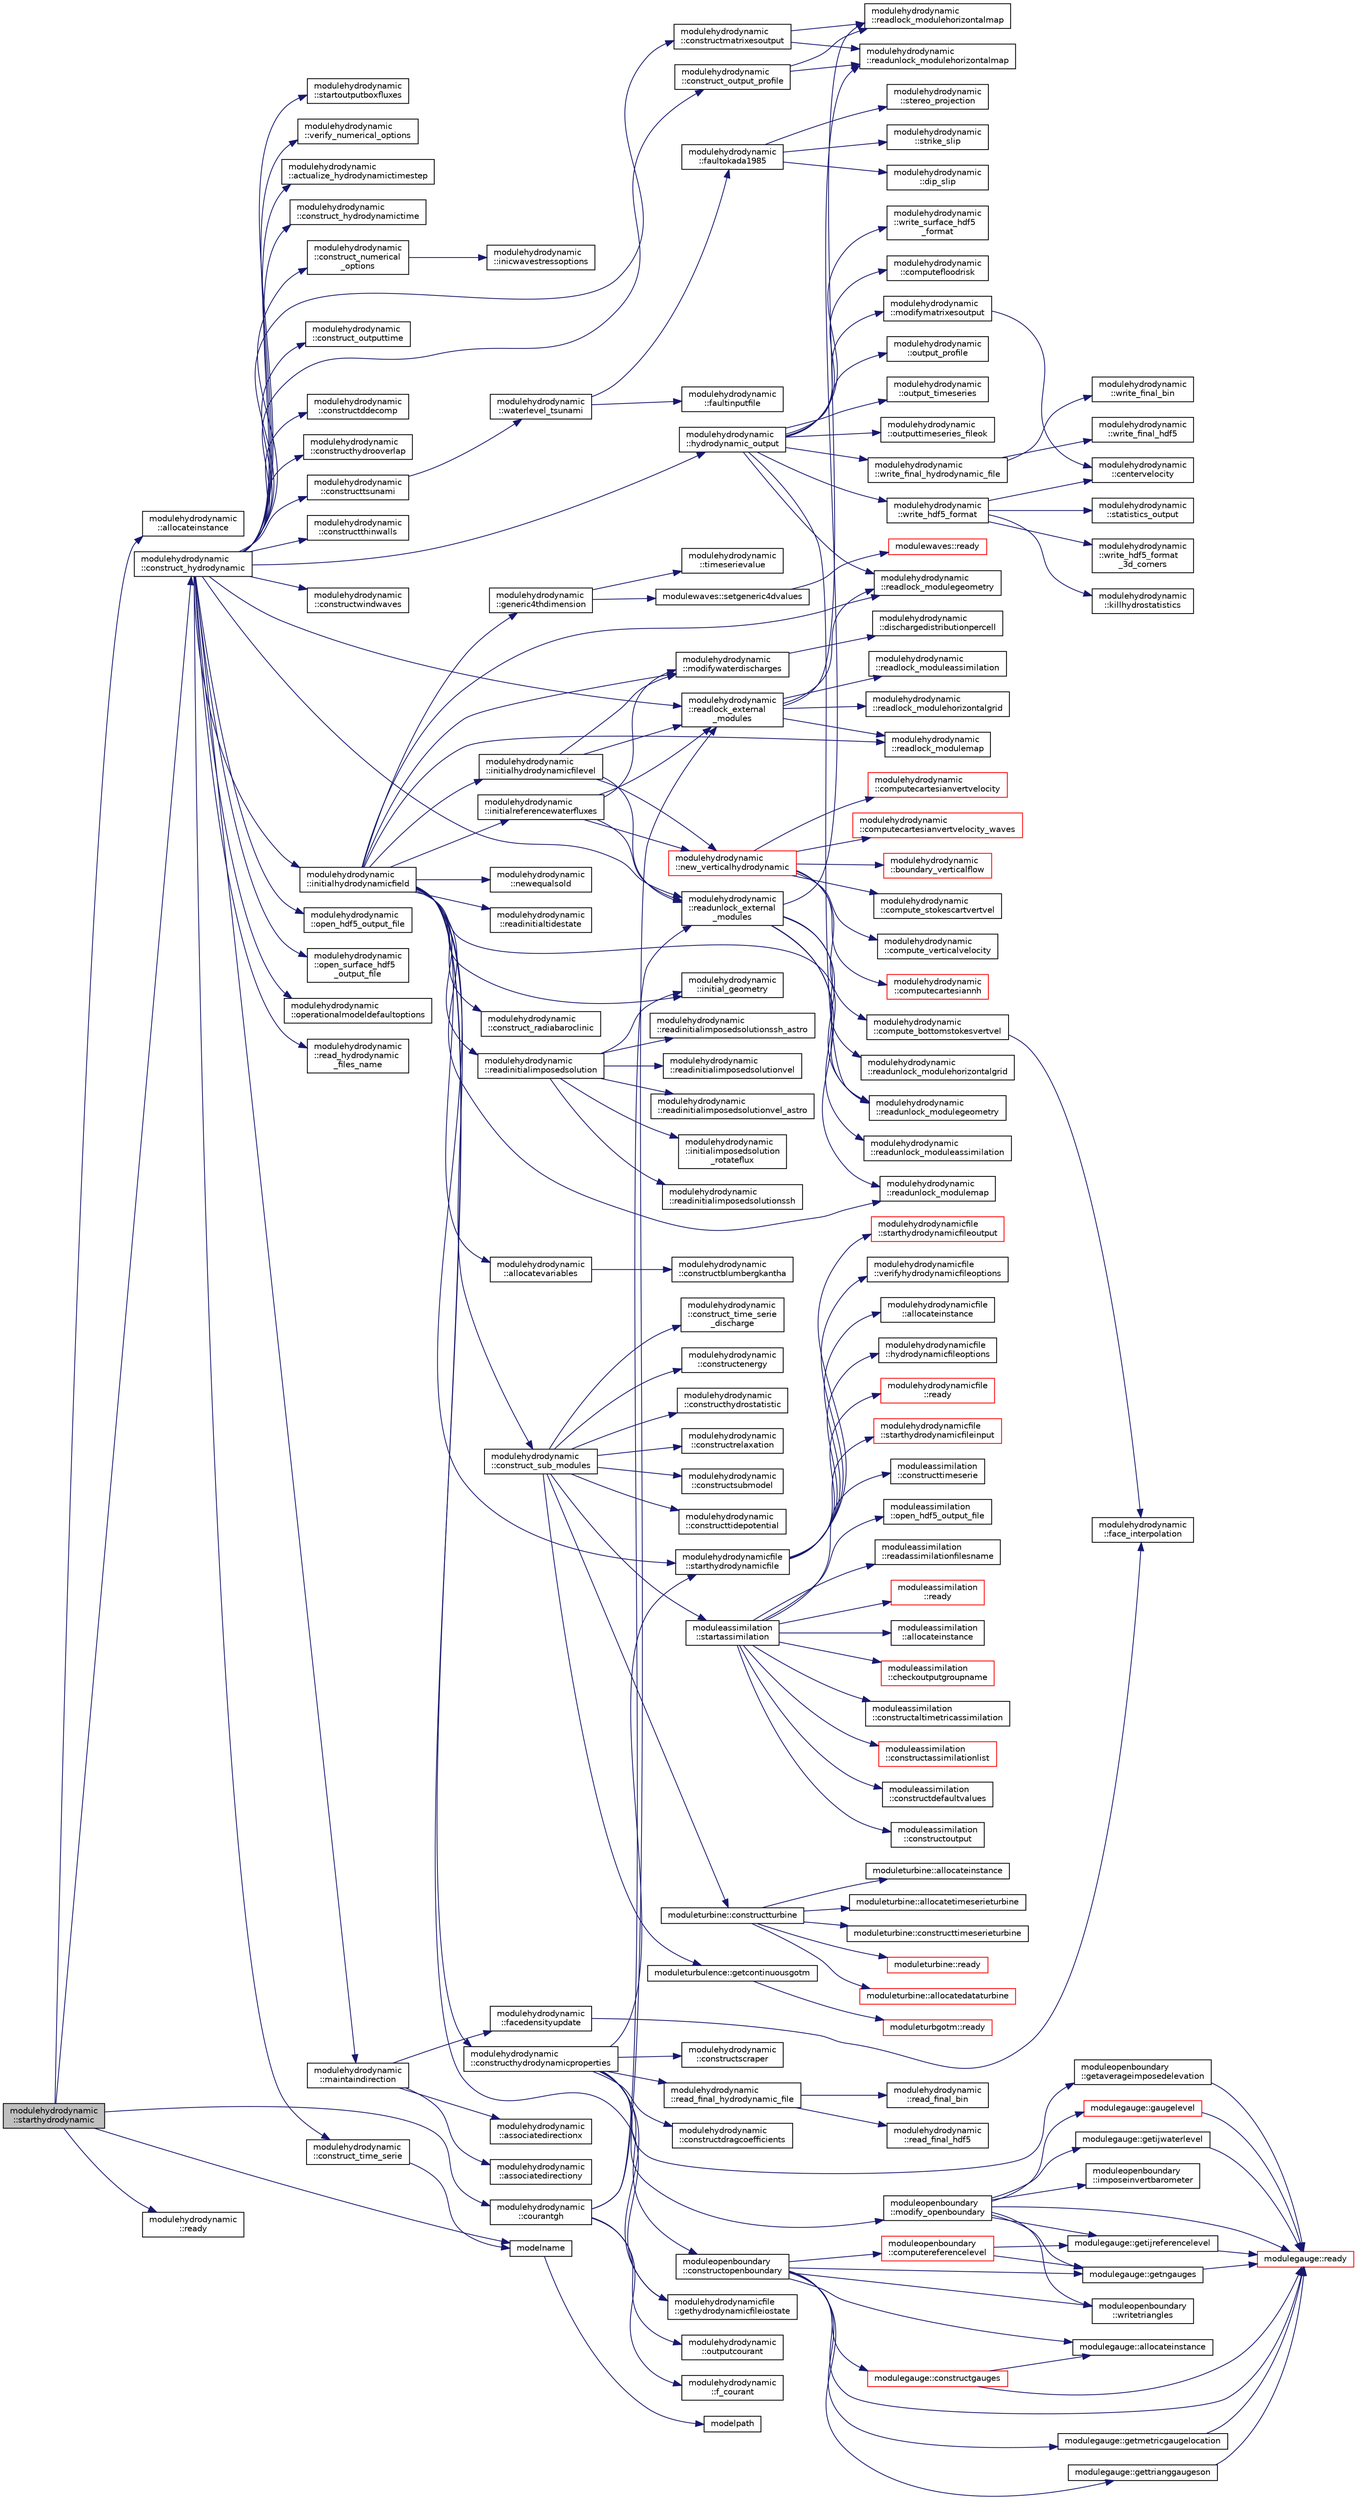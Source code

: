 digraph "modulehydrodynamic::starthydrodynamic"
{
 // LATEX_PDF_SIZE
  edge [fontname="Helvetica",fontsize="10",labelfontname="Helvetica",labelfontsize="10"];
  node [fontname="Helvetica",fontsize="10",shape=record];
  rankdir="LR";
  Node1 [label="modulehydrodynamic\l::starthydrodynamic",height=0.2,width=0.4,color="black", fillcolor="grey75", style="filled", fontcolor="black",tooltip=" "];
  Node1 -> Node2 [color="midnightblue",fontsize="10",style="solid",fontname="Helvetica"];
  Node2 [label="modulehydrodynamic\l::allocateinstance",height=0.2,width=0.4,color="black", fillcolor="white", style="filled",URL="$namespacemodulehydrodynamic.html#aacffef10ed59e5eb96916e7a72dbff26",tooltip=" "];
  Node1 -> Node3 [color="midnightblue",fontsize="10",style="solid",fontname="Helvetica"];
  Node3 [label="modulehydrodynamic\l::construct_hydrodynamic",height=0.2,width=0.4,color="black", fillcolor="white", style="filled",URL="$namespacemodulehydrodynamic.html#a71f29b5c93f202c8e783ecb892b1b497",tooltip=" "];
  Node3 -> Node4 [color="midnightblue",fontsize="10",style="solid",fontname="Helvetica"];
  Node4 [label="modulehydrodynamic\l::actualize_hydrodynamictimestep",height=0.2,width=0.4,color="black", fillcolor="white", style="filled",URL="$namespacemodulehydrodynamic.html#a1df79abd6d7bd327711cac635586b443",tooltip=" "];
  Node3 -> Node5 [color="midnightblue",fontsize="10",style="solid",fontname="Helvetica"];
  Node5 [label="modulehydrodynamic\l::construct_hydrodynamictime",height=0.2,width=0.4,color="black", fillcolor="white", style="filled",URL="$namespacemodulehydrodynamic.html#adacb48ce53fa202c94f8c282a714e069",tooltip=" "];
  Node3 -> Node6 [color="midnightblue",fontsize="10",style="solid",fontname="Helvetica"];
  Node6 [label="modulehydrodynamic\l::construct_numerical\l_options",height=0.2,width=0.4,color="black", fillcolor="white", style="filled",URL="$namespacemodulehydrodynamic.html#aec1826f2eaf93245fac759d36238b464",tooltip=" "];
  Node6 -> Node7 [color="midnightblue",fontsize="10",style="solid",fontname="Helvetica"];
  Node7 [label="modulehydrodynamic\l::inicwavestressoptions",height=0.2,width=0.4,color="black", fillcolor="white", style="filled",URL="$namespacemodulehydrodynamic.html#a95bd184509c8f6ec79226d6c0d2fac28",tooltip=" "];
  Node3 -> Node8 [color="midnightblue",fontsize="10",style="solid",fontname="Helvetica"];
  Node8 [label="modulehydrodynamic\l::construct_output_profile",height=0.2,width=0.4,color="black", fillcolor="white", style="filled",URL="$namespacemodulehydrodynamic.html#aa3b8aa943159cc40b65537cff1888b6e",tooltip=" "];
  Node8 -> Node9 [color="midnightblue",fontsize="10",style="solid",fontname="Helvetica"];
  Node9 [label="modulehydrodynamic\l::readlock_modulehorizontalmap",height=0.2,width=0.4,color="black", fillcolor="white", style="filled",URL="$namespacemodulehydrodynamic.html#a2b7951ef8d3385a7141d22cbca764a93",tooltip=" "];
  Node8 -> Node10 [color="midnightblue",fontsize="10",style="solid",fontname="Helvetica"];
  Node10 [label="modulehydrodynamic\l::readunlock_modulehorizontalmap",height=0.2,width=0.4,color="black", fillcolor="white", style="filled",URL="$namespacemodulehydrodynamic.html#af77f71622ac304600bd312437b8af339",tooltip=" "];
  Node3 -> Node11 [color="midnightblue",fontsize="10",style="solid",fontname="Helvetica"];
  Node11 [label="modulehydrodynamic\l::construct_outputtime",height=0.2,width=0.4,color="black", fillcolor="white", style="filled",URL="$namespacemodulehydrodynamic.html#aea0ceff2b860562b897884814ae392d9",tooltip=" "];
  Node3 -> Node12 [color="midnightblue",fontsize="10",style="solid",fontname="Helvetica"];
  Node12 [label="modulehydrodynamic\l::construct_time_serie",height=0.2,width=0.4,color="black", fillcolor="white", style="filled",URL="$namespacemodulehydrodynamic.html#a50ddc8a159376915f9ee9328f388d4fe",tooltip=" "];
  Node12 -> Node13 [color="midnightblue",fontsize="10",style="solid",fontname="Helvetica"];
  Node13 [label="modelname",height=0.2,width=0.4,color="black", fillcolor="white", style="filled",URL="$_main_8_f90.html#af0ae0b978e6573bc461573aa66062e83",tooltip=" "];
  Node13 -> Node14 [color="midnightblue",fontsize="10",style="solid",fontname="Helvetica"];
  Node14 [label="modelpath",height=0.2,width=0.4,color="black", fillcolor="white", style="filled",URL="$_main_8_f90.html#ada5b220b45dcba73a75264dcde43e3bd",tooltip=" "];
  Node3 -> Node15 [color="midnightblue",fontsize="10",style="solid",fontname="Helvetica"];
  Node15 [label="modulehydrodynamic\l::constructddecomp",height=0.2,width=0.4,color="black", fillcolor="white", style="filled",URL="$namespacemodulehydrodynamic.html#ac05ecc81fa8270b9ed0247f513b0c5d9",tooltip=" "];
  Node3 -> Node16 [color="midnightblue",fontsize="10",style="solid",fontname="Helvetica"];
  Node16 [label="modulehydrodynamic\l::constructhydrooverlap",height=0.2,width=0.4,color="black", fillcolor="white", style="filled",URL="$namespacemodulehydrodynamic.html#a144fedbdcc486e7eda6dcae5d0b49d78",tooltip=" "];
  Node3 -> Node17 [color="midnightblue",fontsize="10",style="solid",fontname="Helvetica"];
  Node17 [label="modulehydrodynamic\l::constructmatrixesoutput",height=0.2,width=0.4,color="black", fillcolor="white", style="filled",URL="$namespacemodulehydrodynamic.html#a40ae80918927a7eb25c954cec3bd2b40",tooltip=" "];
  Node17 -> Node9 [color="midnightblue",fontsize="10",style="solid",fontname="Helvetica"];
  Node17 -> Node10 [color="midnightblue",fontsize="10",style="solid",fontname="Helvetica"];
  Node3 -> Node18 [color="midnightblue",fontsize="10",style="solid",fontname="Helvetica"];
  Node18 [label="modulehydrodynamic\l::constructthinwalls",height=0.2,width=0.4,color="black", fillcolor="white", style="filled",URL="$namespacemodulehydrodynamic.html#a072dc4d4b10aa4a8338fa245f13abfec",tooltip=" "];
  Node3 -> Node19 [color="midnightblue",fontsize="10",style="solid",fontname="Helvetica"];
  Node19 [label="modulehydrodynamic\l::constructtsunami",height=0.2,width=0.4,color="black", fillcolor="white", style="filled",URL="$namespacemodulehydrodynamic.html#a4884a32bf5be45ca0a9b657f2998efa7",tooltip=" "];
  Node19 -> Node20 [color="midnightblue",fontsize="10",style="solid",fontname="Helvetica"];
  Node20 [label="modulehydrodynamic\l::waterlevel_tsunami",height=0.2,width=0.4,color="black", fillcolor="white", style="filled",URL="$namespacemodulehydrodynamic.html#af4cd55d170e7b64149a737b5bbe9951c",tooltip=" "];
  Node20 -> Node21 [color="midnightblue",fontsize="10",style="solid",fontname="Helvetica"];
  Node21 [label="modulehydrodynamic\l::faultinputfile",height=0.2,width=0.4,color="black", fillcolor="white", style="filled",URL="$namespacemodulehydrodynamic.html#a639b9213d8587d0f1a43c4b8f842d43f",tooltip=" "];
  Node20 -> Node22 [color="midnightblue",fontsize="10",style="solid",fontname="Helvetica"];
  Node22 [label="modulehydrodynamic\l::faultokada1985",height=0.2,width=0.4,color="black", fillcolor="white", style="filled",URL="$namespacemodulehydrodynamic.html#af90f1292b4b75aa67f18563e3030e056",tooltip=" "];
  Node22 -> Node23 [color="midnightblue",fontsize="10",style="solid",fontname="Helvetica"];
  Node23 [label="modulehydrodynamic\l::dip_slip",height=0.2,width=0.4,color="black", fillcolor="white", style="filled",URL="$namespacemodulehydrodynamic.html#a95f2fab061ef070b4278d48f1e7028e2",tooltip=" "];
  Node22 -> Node24 [color="midnightblue",fontsize="10",style="solid",fontname="Helvetica"];
  Node24 [label="modulehydrodynamic\l::stereo_projection",height=0.2,width=0.4,color="black", fillcolor="white", style="filled",URL="$namespacemodulehydrodynamic.html#a1d685e489f857af3dd0c69835d0b081d",tooltip=" "];
  Node22 -> Node25 [color="midnightblue",fontsize="10",style="solid",fontname="Helvetica"];
  Node25 [label="modulehydrodynamic\l::strike_slip",height=0.2,width=0.4,color="black", fillcolor="white", style="filled",URL="$namespacemodulehydrodynamic.html#a38a2568403edbdf1d10000f553f39252",tooltip=" "];
  Node3 -> Node26 [color="midnightblue",fontsize="10",style="solid",fontname="Helvetica"];
  Node26 [label="modulehydrodynamic\l::constructwindwaves",height=0.2,width=0.4,color="black", fillcolor="white", style="filled",URL="$namespacemodulehydrodynamic.html#acf1676d4429b32307257ed7006fc59e1",tooltip=" "];
  Node3 -> Node27 [color="midnightblue",fontsize="10",style="solid",fontname="Helvetica"];
  Node27 [label="modulehydrodynamic\l::hydrodynamic_output",height=0.2,width=0.4,color="black", fillcolor="white", style="filled",URL="$namespacemodulehydrodynamic.html#a60b8585327586b632ce2934f2676df87",tooltip=" "];
  Node27 -> Node28 [color="midnightblue",fontsize="10",style="solid",fontname="Helvetica"];
  Node28 [label="modulehydrodynamic\l::computefloodrisk",height=0.2,width=0.4,color="black", fillcolor="white", style="filled",URL="$namespacemodulehydrodynamic.html#a3ccbfcaea30af1d03bc8f158f2262081",tooltip=" "];
  Node27 -> Node29 [color="midnightblue",fontsize="10",style="solid",fontname="Helvetica"];
  Node29 [label="modulehydrodynamic\l::modifymatrixesoutput",height=0.2,width=0.4,color="black", fillcolor="white", style="filled",URL="$namespacemodulehydrodynamic.html#a855667e612812156b0ef3370781b2665",tooltip=" "];
  Node29 -> Node30 [color="midnightblue",fontsize="10",style="solid",fontname="Helvetica"];
  Node30 [label="modulehydrodynamic\l::centervelocity",height=0.2,width=0.4,color="black", fillcolor="white", style="filled",URL="$namespacemodulehydrodynamic.html#a7bcb9032bfe7bf84ef03ab8c66f0f159",tooltip=" "];
  Node27 -> Node31 [color="midnightblue",fontsize="10",style="solid",fontname="Helvetica"];
  Node31 [label="modulehydrodynamic\l::output_profile",height=0.2,width=0.4,color="black", fillcolor="white", style="filled",URL="$namespacemodulehydrodynamic.html#aad9764fae86ae409938db759114d0a42",tooltip=" "];
  Node27 -> Node32 [color="midnightblue",fontsize="10",style="solid",fontname="Helvetica"];
  Node32 [label="modulehydrodynamic\l::output_timeseries",height=0.2,width=0.4,color="black", fillcolor="white", style="filled",URL="$namespacemodulehydrodynamic.html#ab09a29c4bbdb3a0c03a3e8630b2d0829",tooltip=" "];
  Node27 -> Node33 [color="midnightblue",fontsize="10",style="solid",fontname="Helvetica"];
  Node33 [label="modulehydrodynamic\l::outputtimeseries_fileok",height=0.2,width=0.4,color="black", fillcolor="white", style="filled",URL="$namespacemodulehydrodynamic.html#afe3a3545dc2734b3f2191fd87324ec7b",tooltip=" "];
  Node27 -> Node34 [color="midnightblue",fontsize="10",style="solid",fontname="Helvetica"];
  Node34 [label="modulehydrodynamic\l::readlock_modulegeometry",height=0.2,width=0.4,color="black", fillcolor="white", style="filled",URL="$namespacemodulehydrodynamic.html#a1a5e2244778fa6a2caa0ff13ec7eb67b",tooltip=" "];
  Node27 -> Node35 [color="midnightblue",fontsize="10",style="solid",fontname="Helvetica"];
  Node35 [label="modulehydrodynamic\l::readunlock_modulegeometry",height=0.2,width=0.4,color="black", fillcolor="white", style="filled",URL="$namespacemodulehydrodynamic.html#a987bae5d3ffa9f3fc96e0dfa2ead01ad",tooltip=" "];
  Node27 -> Node36 [color="midnightblue",fontsize="10",style="solid",fontname="Helvetica"];
  Node36 [label="modulehydrodynamic\l::write_final_hydrodynamic_file",height=0.2,width=0.4,color="black", fillcolor="white", style="filled",URL="$namespacemodulehydrodynamic.html#a633e5bd5e4240a071e45a505396056eb",tooltip=" "];
  Node36 -> Node37 [color="midnightblue",fontsize="10",style="solid",fontname="Helvetica"];
  Node37 [label="modulehydrodynamic\l::write_final_bin",height=0.2,width=0.4,color="black", fillcolor="white", style="filled",URL="$namespacemodulehydrodynamic.html#a5bdef2c140ebc772066fbee498f4cccb",tooltip=" "];
  Node36 -> Node38 [color="midnightblue",fontsize="10",style="solid",fontname="Helvetica"];
  Node38 [label="modulehydrodynamic\l::write_final_hdf5",height=0.2,width=0.4,color="black", fillcolor="white", style="filled",URL="$namespacemodulehydrodynamic.html#af8baaec85d39b5b0c7ce04593a4ba674",tooltip=" "];
  Node27 -> Node39 [color="midnightblue",fontsize="10",style="solid",fontname="Helvetica"];
  Node39 [label="modulehydrodynamic\l::write_hdf5_format",height=0.2,width=0.4,color="black", fillcolor="white", style="filled",URL="$namespacemodulehydrodynamic.html#affc6eb8b5c260e1da6146c7a34c7849b",tooltip=" "];
  Node39 -> Node30 [color="midnightblue",fontsize="10",style="solid",fontname="Helvetica"];
  Node39 -> Node40 [color="midnightblue",fontsize="10",style="solid",fontname="Helvetica"];
  Node40 [label="modulehydrodynamic\l::killhydrostatistics",height=0.2,width=0.4,color="black", fillcolor="white", style="filled",URL="$namespacemodulehydrodynamic.html#a4ef7d15d1c97d54f708e71f1262485b0",tooltip=" "];
  Node39 -> Node41 [color="midnightblue",fontsize="10",style="solid",fontname="Helvetica"];
  Node41 [label="modulehydrodynamic\l::statistics_output",height=0.2,width=0.4,color="black", fillcolor="white", style="filled",URL="$namespacemodulehydrodynamic.html#ab12f940af5dec2fe8ed4767b7a50fc07",tooltip=" "];
  Node39 -> Node42 [color="midnightblue",fontsize="10",style="solid",fontname="Helvetica"];
  Node42 [label="modulehydrodynamic\l::write_hdf5_format\l_3d_corners",height=0.2,width=0.4,color="black", fillcolor="white", style="filled",URL="$namespacemodulehydrodynamic.html#a498bcdbfc45f35fcacd1bcbcbcff5a34",tooltip=" "];
  Node27 -> Node43 [color="midnightblue",fontsize="10",style="solid",fontname="Helvetica"];
  Node43 [label="modulehydrodynamic\l::write_surface_hdf5\l_format",height=0.2,width=0.4,color="black", fillcolor="white", style="filled",URL="$namespacemodulehydrodynamic.html#ae031a7cef6170ae4c1b13ffb602108a6",tooltip=" "];
  Node3 -> Node44 [color="midnightblue",fontsize="10",style="solid",fontname="Helvetica"];
  Node44 [label="modulehydrodynamic\l::initialhydrodynamicfield",height=0.2,width=0.4,color="black", fillcolor="white", style="filled",URL="$namespacemodulehydrodynamic.html#a4627a0c2583b12e5490b0ddf81573972",tooltip=" "];
  Node44 -> Node45 [color="midnightblue",fontsize="10",style="solid",fontname="Helvetica"];
  Node45 [label="modulehydrodynamic\l::allocatevariables",height=0.2,width=0.4,color="black", fillcolor="white", style="filled",URL="$namespacemodulehydrodynamic.html#a0f6a249ae16b4abbfcead3fdc4641a89",tooltip=" "];
  Node45 -> Node46 [color="midnightblue",fontsize="10",style="solid",fontname="Helvetica"];
  Node46 [label="modulehydrodynamic\l::constructblumbergkantha",height=0.2,width=0.4,color="black", fillcolor="white", style="filled",URL="$namespacemodulehydrodynamic.html#afd2aaa7b8dac18e2bd28abcf31a9cb16",tooltip=" "];
  Node44 -> Node47 [color="midnightblue",fontsize="10",style="solid",fontname="Helvetica"];
  Node47 [label="modulehydrodynamic\l::construct_radiabaroclinic",height=0.2,width=0.4,color="black", fillcolor="white", style="filled",URL="$namespacemodulehydrodynamic.html#a2c1b59ad00ab5b15fcde63fd663d2f54",tooltip=" "];
  Node44 -> Node48 [color="midnightblue",fontsize="10",style="solid",fontname="Helvetica"];
  Node48 [label="modulehydrodynamic\l::construct_sub_modules",height=0.2,width=0.4,color="black", fillcolor="white", style="filled",URL="$namespacemodulehydrodynamic.html#acaa5f838138b21f2c4d3c245177ae6bf",tooltip=" "];
  Node48 -> Node49 [color="midnightblue",fontsize="10",style="solid",fontname="Helvetica"];
  Node49 [label="modulehydrodynamic\l::construct_time_serie\l_discharge",height=0.2,width=0.4,color="black", fillcolor="white", style="filled",URL="$namespacemodulehydrodynamic.html#ae0edf0b5ed199a732c27734b798443ab",tooltip=" "];
  Node48 -> Node50 [color="midnightblue",fontsize="10",style="solid",fontname="Helvetica"];
  Node50 [label="modulehydrodynamic\l::constructenergy",height=0.2,width=0.4,color="black", fillcolor="white", style="filled",URL="$namespacemodulehydrodynamic.html#a048299b4cfb1c4c013ad653ff9e85f70",tooltip=" "];
  Node48 -> Node51 [color="midnightblue",fontsize="10",style="solid",fontname="Helvetica"];
  Node51 [label="modulehydrodynamic\l::constructhydrostatistic",height=0.2,width=0.4,color="black", fillcolor="white", style="filled",URL="$namespacemodulehydrodynamic.html#a03c47a8a1c14b9e6471a24944ad9aae5",tooltip=" "];
  Node48 -> Node52 [color="midnightblue",fontsize="10",style="solid",fontname="Helvetica"];
  Node52 [label="modulehydrodynamic\l::constructrelaxation",height=0.2,width=0.4,color="black", fillcolor="white", style="filled",URL="$namespacemodulehydrodynamic.html#ac37871a130f9232cb11f29fc34327f44",tooltip=" "];
  Node48 -> Node53 [color="midnightblue",fontsize="10",style="solid",fontname="Helvetica"];
  Node53 [label="modulehydrodynamic\l::constructsubmodel",height=0.2,width=0.4,color="black", fillcolor="white", style="filled",URL="$namespacemodulehydrodynamic.html#a2892f053e17fe9b586d237a8b6684326",tooltip=" "];
  Node48 -> Node54 [color="midnightblue",fontsize="10",style="solid",fontname="Helvetica"];
  Node54 [label="modulehydrodynamic\l::constructtidepotential",height=0.2,width=0.4,color="black", fillcolor="white", style="filled",URL="$namespacemodulehydrodynamic.html#a2a52e863aeb7df55203e4f6646d9b4a5",tooltip=" "];
  Node48 -> Node55 [color="midnightblue",fontsize="10",style="solid",fontname="Helvetica"];
  Node55 [label="moduleturbine::constructturbine",height=0.2,width=0.4,color="black", fillcolor="white", style="filled",URL="$namespacemoduleturbine.html#aa2c0679550365b9b4e3258a1d4a155cf",tooltip=" "];
  Node55 -> Node56 [color="midnightblue",fontsize="10",style="solid",fontname="Helvetica"];
  Node56 [label="moduleturbine::allocatedataturbine",height=0.2,width=0.4,color="red", fillcolor="white", style="filled",URL="$namespacemoduleturbine.html#a7059f998720fdb2216b49dcc732d5d14",tooltip=" "];
  Node55 -> Node58 [color="midnightblue",fontsize="10",style="solid",fontname="Helvetica"];
  Node58 [label="moduleturbine::allocateinstance",height=0.2,width=0.4,color="black", fillcolor="white", style="filled",URL="$namespacemoduleturbine.html#ae9c4617b28df25e1f4b06eb1ae1051e4",tooltip=" "];
  Node55 -> Node59 [color="midnightblue",fontsize="10",style="solid",fontname="Helvetica"];
  Node59 [label="moduleturbine::allocatetimeserieturbine",height=0.2,width=0.4,color="black", fillcolor="white", style="filled",URL="$namespacemoduleturbine.html#aed8d3d353e62537ef1a5c8225de8339a",tooltip=" "];
  Node55 -> Node60 [color="midnightblue",fontsize="10",style="solid",fontname="Helvetica"];
  Node60 [label="moduleturbine::constructtimeserieturbine",height=0.2,width=0.4,color="black", fillcolor="white", style="filled",URL="$namespacemoduleturbine.html#a9771605ad11401e5f01589b0db35b8f2",tooltip=" "];
  Node55 -> Node61 [color="midnightblue",fontsize="10",style="solid",fontname="Helvetica"];
  Node61 [label="moduleturbine::ready",height=0.2,width=0.4,color="red", fillcolor="white", style="filled",URL="$namespacemoduleturbine.html#a05e91853a3be1ed656ff05d69618a83d",tooltip=" "];
  Node48 -> Node63 [color="midnightblue",fontsize="10",style="solid",fontname="Helvetica"];
  Node63 [label="moduleturbulence::getcontinuousgotm",height=0.2,width=0.4,color="black", fillcolor="white", style="filled",URL="$namespacemoduleturbulence.html#a78bc503a0ceb792c161200d1e1e51bf0",tooltip=" "];
  Node63 -> Node64 [color="midnightblue",fontsize="10",style="solid",fontname="Helvetica"];
  Node64 [label="moduleturbgotm::ready",height=0.2,width=0.4,color="red", fillcolor="white", style="filled",URL="$namespacemoduleturbgotm.html#a8b59a232d6c61837f14e169cef43d695",tooltip=" "];
  Node48 -> Node66 [color="midnightblue",fontsize="10",style="solid",fontname="Helvetica"];
  Node66 [label="moduleassimilation\l::startassimilation",height=0.2,width=0.4,color="black", fillcolor="white", style="filled",URL="$namespacemoduleassimilation.html#a686ae542667f0f0269fb4baa108cbcf7",tooltip=" "];
  Node66 -> Node67 [color="midnightblue",fontsize="10",style="solid",fontname="Helvetica"];
  Node67 [label="moduleassimilation\l::allocateinstance",height=0.2,width=0.4,color="black", fillcolor="white", style="filled",URL="$namespacemoduleassimilation.html#aad981de22073d1a61a32131d203265ca",tooltip=" "];
  Node66 -> Node68 [color="midnightblue",fontsize="10",style="solid",fontname="Helvetica"];
  Node68 [label="moduleassimilation\l::checkoutputgroupname",height=0.2,width=0.4,color="red", fillcolor="white", style="filled",URL="$namespacemoduleassimilation.html#a1b4d27f4d26e160f4573114fe6adccfa",tooltip=" "];
  Node66 -> Node70 [color="midnightblue",fontsize="10",style="solid",fontname="Helvetica"];
  Node70 [label="moduleassimilation\l::constructaltimetricassimilation",height=0.2,width=0.4,color="black", fillcolor="white", style="filled",URL="$namespacemoduleassimilation.html#a26af0cc2dc6eb3e9e9dbefe2fb8c7b48",tooltip=" "];
  Node66 -> Node71 [color="midnightblue",fontsize="10",style="solid",fontname="Helvetica"];
  Node71 [label="moduleassimilation\l::constructassimilationlist",height=0.2,width=0.4,color="red", fillcolor="white", style="filled",URL="$namespacemoduleassimilation.html#a6f4678dd5995e947ccdc126f9abf9f6c",tooltip=" "];
  Node66 -> Node77 [color="midnightblue",fontsize="10",style="solid",fontname="Helvetica"];
  Node77 [label="moduleassimilation\l::constructdefaultvalues",height=0.2,width=0.4,color="black", fillcolor="white", style="filled",URL="$namespacemoduleassimilation.html#a36567d94797edf3126246af1ea39e536",tooltip=" "];
  Node66 -> Node78 [color="midnightblue",fontsize="10",style="solid",fontname="Helvetica"];
  Node78 [label="moduleassimilation\l::constructoutput",height=0.2,width=0.4,color="black", fillcolor="white", style="filled",URL="$namespacemoduleassimilation.html#a0290dba29cfc2f2e50954134308fdd93",tooltip=" "];
  Node66 -> Node79 [color="midnightblue",fontsize="10",style="solid",fontname="Helvetica"];
  Node79 [label="moduleassimilation\l::constructtimeserie",height=0.2,width=0.4,color="black", fillcolor="white", style="filled",URL="$namespacemoduleassimilation.html#ac14668590d74858a7daa3e19238d2a79",tooltip=" "];
  Node66 -> Node80 [color="midnightblue",fontsize="10",style="solid",fontname="Helvetica"];
  Node80 [label="moduleassimilation\l::open_hdf5_output_file",height=0.2,width=0.4,color="black", fillcolor="white", style="filled",URL="$namespacemoduleassimilation.html#aaef927508148ef953ad8a480d4843ece",tooltip=" "];
  Node66 -> Node81 [color="midnightblue",fontsize="10",style="solid",fontname="Helvetica"];
  Node81 [label="moduleassimilation\l::readassimilationfilesname",height=0.2,width=0.4,color="black", fillcolor="white", style="filled",URL="$namespacemoduleassimilation.html#a7409230e777bc5f92a43eb6fe78da6b9",tooltip=" "];
  Node66 -> Node82 [color="midnightblue",fontsize="10",style="solid",fontname="Helvetica"];
  Node82 [label="moduleassimilation\l::ready",height=0.2,width=0.4,color="red", fillcolor="white", style="filled",URL="$namespacemoduleassimilation.html#a7c7eb17646a26837c5dfb9acc963b010",tooltip=" "];
  Node44 -> Node84 [color="midnightblue",fontsize="10",style="solid",fontname="Helvetica"];
  Node84 [label="modulehydrodynamic\l::constructhydrodynamicproperties",height=0.2,width=0.4,color="black", fillcolor="white", style="filled",URL="$namespacemodulehydrodynamic.html#af871717e205963c29069ba0ee23cd512",tooltip=" "];
  Node84 -> Node85 [color="midnightblue",fontsize="10",style="solid",fontname="Helvetica"];
  Node85 [label="modulehydrodynamic\l::constructdragcoefficients",height=0.2,width=0.4,color="black", fillcolor="white", style="filled",URL="$namespacemodulehydrodynamic.html#ae2c9c19e22a3490a8d02e575bf8dd5a7",tooltip=" "];
  Node84 -> Node86 [color="midnightblue",fontsize="10",style="solid",fontname="Helvetica"];
  Node86 [label="moduleopenboundary\l::constructopenboundary",height=0.2,width=0.4,color="black", fillcolor="white", style="filled",URL="$namespacemoduleopenboundary.html#a4de0cd486a833b86ff9e035de046ff81",tooltip=" "];
  Node86 -> Node87 [color="midnightblue",fontsize="10",style="solid",fontname="Helvetica"];
  Node87 [label="modulegauge::allocateinstance",height=0.2,width=0.4,color="black", fillcolor="white", style="filled",URL="$namespacemodulegauge.html#a1aea609b0bda24026589e2d67bf3e0ab",tooltip=" "];
  Node86 -> Node88 [color="midnightblue",fontsize="10",style="solid",fontname="Helvetica"];
  Node88 [label="moduleopenboundary\l::computereferencelevel",height=0.2,width=0.4,color="red", fillcolor="white", style="filled",URL="$namespacemoduleopenboundary.html#a4aaa938f269710f21fa7500a3501905a",tooltip=" "];
  Node88 -> Node89 [color="midnightblue",fontsize="10",style="solid",fontname="Helvetica"];
  Node89 [label="modulegauge::getijreferencelevel",height=0.2,width=0.4,color="black", fillcolor="white", style="filled",URL="$namespacemodulegauge.html#a9b801d4a79f8bfd52e8276c2b5525b5e",tooltip=" "];
  Node89 -> Node90 [color="midnightblue",fontsize="10",style="solid",fontname="Helvetica"];
  Node90 [label="modulegauge::ready",height=0.2,width=0.4,color="red", fillcolor="white", style="filled",URL="$namespacemodulegauge.html#a8ece20a220d6beae6919846687d6fe8f",tooltip=" "];
  Node88 -> Node92 [color="midnightblue",fontsize="10",style="solid",fontname="Helvetica"];
  Node92 [label="modulegauge::getngauges",height=0.2,width=0.4,color="black", fillcolor="white", style="filled",URL="$namespacemodulegauge.html#a7a4e1ac4c0d2468bf869594a8677a7d0",tooltip=" "];
  Node92 -> Node90 [color="midnightblue",fontsize="10",style="solid",fontname="Helvetica"];
  Node86 -> Node94 [color="midnightblue",fontsize="10",style="solid",fontname="Helvetica"];
  Node94 [label="modulegauge::constructgauges",height=0.2,width=0.4,color="red", fillcolor="white", style="filled",URL="$namespacemodulegauge.html#a5f441d56f4c693dc4323df1e0d702ea6",tooltip=" "];
  Node94 -> Node87 [color="midnightblue",fontsize="10",style="solid",fontname="Helvetica"];
  Node94 -> Node90 [color="midnightblue",fontsize="10",style="solid",fontname="Helvetica"];
  Node86 -> Node150 [color="midnightblue",fontsize="10",style="solid",fontname="Helvetica"];
  Node150 [label="modulegauge::getmetricgaugelocation",height=0.2,width=0.4,color="black", fillcolor="white", style="filled",URL="$namespacemodulegauge.html#af98cce9ae7ea92a6068724894d803842",tooltip=" "];
  Node150 -> Node90 [color="midnightblue",fontsize="10",style="solid",fontname="Helvetica"];
  Node86 -> Node92 [color="midnightblue",fontsize="10",style="solid",fontname="Helvetica"];
  Node86 -> Node151 [color="midnightblue",fontsize="10",style="solid",fontname="Helvetica"];
  Node151 [label="modulegauge::gettrianggaugeson",height=0.2,width=0.4,color="black", fillcolor="white", style="filled",URL="$namespacemodulegauge.html#a0912cebda10faa15469d951016b5db0e",tooltip=" "];
  Node151 -> Node90 [color="midnightblue",fontsize="10",style="solid",fontname="Helvetica"];
  Node86 -> Node90 [color="midnightblue",fontsize="10",style="solid",fontname="Helvetica"];
  Node86 -> Node152 [color="midnightblue",fontsize="10",style="solid",fontname="Helvetica"];
  Node152 [label="moduleopenboundary\l::writetriangles",height=0.2,width=0.4,color="black", fillcolor="white", style="filled",URL="$namespacemoduleopenboundary.html#a0f8bf6cd86f964a155b3d7b4c3a54497",tooltip=" "];
  Node84 -> Node153 [color="midnightblue",fontsize="10",style="solid",fontname="Helvetica"];
  Node153 [label="modulehydrodynamic\l::constructscraper",height=0.2,width=0.4,color="black", fillcolor="white", style="filled",URL="$namespacemodulehydrodynamic.html#aced773f111ad70fa9ce5069abbc8a7eb",tooltip=" "];
  Node84 -> Node154 [color="midnightblue",fontsize="10",style="solid",fontname="Helvetica"];
  Node154 [label="moduleopenboundary\l::getaverageimposedelevation",height=0.2,width=0.4,color="black", fillcolor="white", style="filled",URL="$namespacemoduleopenboundary.html#a52848b363ed0632be0c32b49a6d17cd4",tooltip=" "];
  Node154 -> Node90 [color="midnightblue",fontsize="10",style="solid",fontname="Helvetica"];
  Node84 -> Node155 [color="midnightblue",fontsize="10",style="solid",fontname="Helvetica"];
  Node155 [label="modulehydrodynamicfile\l::gethydrodynamicfileiostate",height=0.2,width=0.4,color="black", fillcolor="white", style="filled",URL="$namespacemodulehydrodynamicfile.html#a8095cd04310d0ed954d72fb7021c5141",tooltip=" "];
  Node84 -> Node156 [color="midnightblue",fontsize="10",style="solid",fontname="Helvetica"];
  Node156 [label="moduleopenboundary\l::modify_openboundary",height=0.2,width=0.4,color="black", fillcolor="white", style="filled",URL="$namespacemoduleopenboundary.html#ab4eb76c328f66777a2d624134933208e",tooltip=" "];
  Node156 -> Node157 [color="midnightblue",fontsize="10",style="solid",fontname="Helvetica"];
  Node157 [label="modulegauge::gaugelevel",height=0.2,width=0.4,color="red", fillcolor="white", style="filled",URL="$namespacemodulegauge.html#a40e51c18500557c90968e17a5ec8a550",tooltip=" "];
  Node157 -> Node90 [color="midnightblue",fontsize="10",style="solid",fontname="Helvetica"];
  Node156 -> Node89 [color="midnightblue",fontsize="10",style="solid",fontname="Helvetica"];
  Node156 -> Node162 [color="midnightblue",fontsize="10",style="solid",fontname="Helvetica"];
  Node162 [label="modulegauge::getijwaterlevel",height=0.2,width=0.4,color="black", fillcolor="white", style="filled",URL="$namespacemodulegauge.html#aa7b1b101cf558db427ad03b4a0e72f09",tooltip=" "];
  Node162 -> Node90 [color="midnightblue",fontsize="10",style="solid",fontname="Helvetica"];
  Node156 -> Node92 [color="midnightblue",fontsize="10",style="solid",fontname="Helvetica"];
  Node156 -> Node163 [color="midnightblue",fontsize="10",style="solid",fontname="Helvetica"];
  Node163 [label="moduleopenboundary\l::imposeinvertbarometer",height=0.2,width=0.4,color="black", fillcolor="white", style="filled",URL="$namespacemoduleopenboundary.html#a286febb2e6ff9645adfa5b2e89882bcb",tooltip=" "];
  Node156 -> Node90 [color="midnightblue",fontsize="10",style="solid",fontname="Helvetica"];
  Node156 -> Node152 [color="midnightblue",fontsize="10",style="solid",fontname="Helvetica"];
  Node84 -> Node164 [color="midnightblue",fontsize="10",style="solid",fontname="Helvetica"];
  Node164 [label="modulehydrodynamic\l::read_final_hydrodynamic_file",height=0.2,width=0.4,color="black", fillcolor="white", style="filled",URL="$namespacemodulehydrodynamic.html#aac2dc91eeafc8e79ef7e6399aca89537",tooltip=" "];
  Node164 -> Node165 [color="midnightblue",fontsize="10",style="solid",fontname="Helvetica"];
  Node165 [label="modulehydrodynamic\l::read_final_bin",height=0.2,width=0.4,color="black", fillcolor="white", style="filled",URL="$namespacemodulehydrodynamic.html#a24c75082fcb309f40ebc8ab0a0493fc8",tooltip=" "];
  Node164 -> Node166 [color="midnightblue",fontsize="10",style="solid",fontname="Helvetica"];
  Node166 [label="modulehydrodynamic\l::read_final_hdf5",height=0.2,width=0.4,color="black", fillcolor="white", style="filled",URL="$namespacemodulehydrodynamic.html#aa415cabf6ef4f9af6364e7cb2a1619a9",tooltip=" "];
  Node84 -> Node167 [color="midnightblue",fontsize="10",style="solid",fontname="Helvetica"];
  Node167 [label="modulehydrodynamicfile\l::starthydrodynamicfile",height=0.2,width=0.4,color="black", fillcolor="white", style="filled",URL="$namespacemodulehydrodynamicfile.html#afa04d9ff5074b735139f9addb9b466d7",tooltip=" "];
  Node167 -> Node168 [color="midnightblue",fontsize="10",style="solid",fontname="Helvetica"];
  Node168 [label="modulehydrodynamicfile\l::allocateinstance",height=0.2,width=0.4,color="black", fillcolor="white", style="filled",URL="$namespacemodulehydrodynamicfile.html#a5235543e6aa405ed126b0ca0fdf38961",tooltip=" "];
  Node167 -> Node169 [color="midnightblue",fontsize="10",style="solid",fontname="Helvetica"];
  Node169 [label="modulehydrodynamicfile\l::hydrodynamicfileoptions",height=0.2,width=0.4,color="black", fillcolor="white", style="filled",URL="$namespacemodulehydrodynamicfile.html#a091307ffd36898af46af80552e9243ab",tooltip=" "];
  Node167 -> Node170 [color="midnightblue",fontsize="10",style="solid",fontname="Helvetica"];
  Node170 [label="modulehydrodynamicfile\l::ready",height=0.2,width=0.4,color="red", fillcolor="white", style="filled",URL="$namespacemodulehydrodynamicfile.html#ab74a3df233aec6594db3ce069b1a2c25",tooltip=" "];
  Node167 -> Node172 [color="midnightblue",fontsize="10",style="solid",fontname="Helvetica"];
  Node172 [label="modulehydrodynamicfile\l::starthydrodynamicfileinput",height=0.2,width=0.4,color="red", fillcolor="white", style="filled",URL="$namespacemodulehydrodynamicfile.html#aab72ffaa67d987e2e0df7cd6249eac99",tooltip=" "];
  Node167 -> Node178 [color="midnightblue",fontsize="10",style="solid",fontname="Helvetica"];
  Node178 [label="modulehydrodynamicfile\l::starthydrodynamicfileoutput",height=0.2,width=0.4,color="red", fillcolor="white", style="filled",URL="$namespacemodulehydrodynamicfile.html#a782ea415676eeb21e1368c0c2dd1e710",tooltip=" "];
  Node167 -> Node183 [color="midnightblue",fontsize="10",style="solid",fontname="Helvetica"];
  Node183 [label="modulehydrodynamicfile\l::verifyhydrodynamicfileoptions",height=0.2,width=0.4,color="black", fillcolor="white", style="filled",URL="$namespacemodulehydrodynamicfile.html#acd3245c0ac200350cf4d9bd623090e6b",tooltip=" "];
  Node44 -> Node184 [color="midnightblue",fontsize="10",style="solid",fontname="Helvetica"];
  Node184 [label="modulehydrodynamic\l::generic4thdimension",height=0.2,width=0.4,color="black", fillcolor="white", style="filled",URL="$namespacemodulehydrodynamic.html#a1edb0b24590f8074445b2a82f3bf1daf",tooltip=" "];
  Node184 -> Node185 [color="midnightblue",fontsize="10",style="solid",fontname="Helvetica"];
  Node185 [label="modulewaves::setgeneric4dvalues",height=0.2,width=0.4,color="black", fillcolor="white", style="filled",URL="$namespacemodulewaves.html#a27286ddaee0e46cf76c86b80a35ee9ad",tooltip=" "];
  Node185 -> Node186 [color="midnightblue",fontsize="10",style="solid",fontname="Helvetica"];
  Node186 [label="modulewaves::ready",height=0.2,width=0.4,color="red", fillcolor="white", style="filled",URL="$namespacemodulewaves.html#a15beb6e5dff252a4c77c47d43f9b6385",tooltip=" "];
  Node184 -> Node188 [color="midnightblue",fontsize="10",style="solid",fontname="Helvetica"];
  Node188 [label="modulehydrodynamic\l::timeserievalue",height=0.2,width=0.4,color="black", fillcolor="white", style="filled",URL="$namespacemodulehydrodynamic.html#a5ac5205b827b25fab464de95d2c838bf",tooltip=" "];
  Node44 -> Node155 [color="midnightblue",fontsize="10",style="solid",fontname="Helvetica"];
  Node44 -> Node189 [color="midnightblue",fontsize="10",style="solid",fontname="Helvetica"];
  Node189 [label="modulehydrodynamic\l::initial_geometry",height=0.2,width=0.4,color="black", fillcolor="white", style="filled",URL="$namespacemodulehydrodynamic.html#aed12798a19237f32da3dbf20b90a6e41",tooltip=" "];
  Node44 -> Node190 [color="midnightblue",fontsize="10",style="solid",fontname="Helvetica"];
  Node190 [label="modulehydrodynamic\l::initialhydrodynamicfilevel",height=0.2,width=0.4,color="black", fillcolor="white", style="filled",URL="$namespacemodulehydrodynamic.html#acc95ab35ad823a54bc0cab6a88e60830",tooltip=" "];
  Node190 -> Node191 [color="midnightblue",fontsize="10",style="solid",fontname="Helvetica"];
  Node191 [label="modulehydrodynamic\l::modifywaterdischarges",height=0.2,width=0.4,color="black", fillcolor="white", style="filled",URL="$namespacemodulehydrodynamic.html#a3efd394333f3dd01635ae28bbea6dd28",tooltip=" "];
  Node191 -> Node192 [color="midnightblue",fontsize="10",style="solid",fontname="Helvetica"];
  Node192 [label="modulehydrodynamic\l::dischargedistributionpercell",height=0.2,width=0.4,color="black", fillcolor="white", style="filled",URL="$namespacemodulehydrodynamic.html#af887912ae7453edc3375d52c4f6cdfc3",tooltip=" "];
  Node190 -> Node193 [color="midnightblue",fontsize="10",style="solid",fontname="Helvetica"];
  Node193 [label="modulehydrodynamic\l::new_verticalhydrodynamic",height=0.2,width=0.4,color="red", fillcolor="white", style="filled",URL="$namespacemodulehydrodynamic.html#a9865dafdd7098ab67142ed4fe05d5548",tooltip=" "];
  Node193 -> Node194 [color="midnightblue",fontsize="10",style="solid",fontname="Helvetica"];
  Node194 [label="modulehydrodynamic\l::boundary_verticalflow",height=0.2,width=0.4,color="red", fillcolor="white", style="filled",URL="$namespacemodulehydrodynamic.html#a08186b721c96e023d8a58a34dc22522f",tooltip=" "];
  Node193 -> Node197 [color="midnightblue",fontsize="10",style="solid",fontname="Helvetica"];
  Node197 [label="modulehydrodynamic\l::compute_bottomstokesvertvel",height=0.2,width=0.4,color="black", fillcolor="white", style="filled",URL="$namespacemodulehydrodynamic.html#a7cd2ef8de29d245b1298263b1facaaea",tooltip=" "];
  Node197 -> Node198 [color="midnightblue",fontsize="10",style="solid",fontname="Helvetica"];
  Node198 [label="modulehydrodynamic\l::face_interpolation",height=0.2,width=0.4,color="black", fillcolor="white", style="filled",URL="$namespacemodulehydrodynamic.html#aeaeab24d9e7539d66950b61105ead64f",tooltip=" "];
  Node193 -> Node199 [color="midnightblue",fontsize="10",style="solid",fontname="Helvetica"];
  Node199 [label="modulehydrodynamic\l::compute_stokescartvertvel",height=0.2,width=0.4,color="black", fillcolor="white", style="filled",URL="$namespacemodulehydrodynamic.html#abb245df1c1a4f6ca752bd7181e8c61e1",tooltip=" "];
  Node193 -> Node200 [color="midnightblue",fontsize="10",style="solid",fontname="Helvetica"];
  Node200 [label="modulehydrodynamic\l::compute_verticalvelocity",height=0.2,width=0.4,color="black", fillcolor="white", style="filled",URL="$namespacemodulehydrodynamic.html#aced7b976b91c1f042518042a8b14bad5",tooltip=" "];
  Node193 -> Node201 [color="midnightblue",fontsize="10",style="solid",fontname="Helvetica"];
  Node201 [label="modulehydrodynamic\l::computecartesiannh",height=0.2,width=0.4,color="red", fillcolor="white", style="filled",URL="$namespacemodulehydrodynamic.html#a40e6066d8e63726036522b3dcddee56a",tooltip=" "];
  Node193 -> Node203 [color="midnightblue",fontsize="10",style="solid",fontname="Helvetica"];
  Node203 [label="modulehydrodynamic\l::computecartesianvertvelocity",height=0.2,width=0.4,color="red", fillcolor="white", style="filled",URL="$namespacemodulehydrodynamic.html#a6063cff17a8575e5ea95e38e9a14da2d",tooltip="computes vertical velocity"];
  Node193 -> Node207 [color="midnightblue",fontsize="10",style="solid",fontname="Helvetica"];
  Node207 [label="modulehydrodynamic\l::computecartesianvertvelocity_waves",height=0.2,width=0.4,color="red", fillcolor="white", style="filled",URL="$namespacemodulehydrodynamic.html#a0db86466331e0f34d09dc68a50b1b90a",tooltip=" "];
  Node190 -> Node213 [color="midnightblue",fontsize="10",style="solid",fontname="Helvetica"];
  Node213 [label="modulehydrodynamic\l::readlock_external\l_modules",height=0.2,width=0.4,color="black", fillcolor="white", style="filled",URL="$namespacemodulehydrodynamic.html#a52fe0c61446c7eca188bf5a42867951b",tooltip=" "];
  Node213 -> Node214 [color="midnightblue",fontsize="10",style="solid",fontname="Helvetica"];
  Node214 [label="modulehydrodynamic\l::readlock_moduleassimilation",height=0.2,width=0.4,color="black", fillcolor="white", style="filled",URL="$namespacemodulehydrodynamic.html#ab5bfdd9c743fefaf135fd907892e5f17",tooltip=" "];
  Node213 -> Node34 [color="midnightblue",fontsize="10",style="solid",fontname="Helvetica"];
  Node213 -> Node215 [color="midnightblue",fontsize="10",style="solid",fontname="Helvetica"];
  Node215 [label="modulehydrodynamic\l::readlock_modulehorizontalgrid",height=0.2,width=0.4,color="black", fillcolor="white", style="filled",URL="$namespacemodulehydrodynamic.html#a87327c743a7173e47122b62474c77ea7",tooltip=" "];
  Node213 -> Node9 [color="midnightblue",fontsize="10",style="solid",fontname="Helvetica"];
  Node213 -> Node216 [color="midnightblue",fontsize="10",style="solid",fontname="Helvetica"];
  Node216 [label="modulehydrodynamic\l::readlock_modulemap",height=0.2,width=0.4,color="black", fillcolor="white", style="filled",URL="$namespacemodulehydrodynamic.html#aefa0a7b600df8e249667d3541b45ecf1",tooltip=" "];
  Node190 -> Node217 [color="midnightblue",fontsize="10",style="solid",fontname="Helvetica"];
  Node217 [label="modulehydrodynamic\l::readunlock_external\l_modules",height=0.2,width=0.4,color="black", fillcolor="white", style="filled",URL="$namespacemodulehydrodynamic.html#a6bb278dc4ab8e6429e5d7e752bd6347a",tooltip=" "];
  Node217 -> Node218 [color="midnightblue",fontsize="10",style="solid",fontname="Helvetica"];
  Node218 [label="modulehydrodynamic\l::readunlock_moduleassimilation",height=0.2,width=0.4,color="black", fillcolor="white", style="filled",URL="$namespacemodulehydrodynamic.html#a758de1858d333cb26621ded54ff8be04",tooltip=" "];
  Node217 -> Node35 [color="midnightblue",fontsize="10",style="solid",fontname="Helvetica"];
  Node217 -> Node219 [color="midnightblue",fontsize="10",style="solid",fontname="Helvetica"];
  Node219 [label="modulehydrodynamic\l::readunlock_modulehorizontalgrid",height=0.2,width=0.4,color="black", fillcolor="white", style="filled",URL="$namespacemodulehydrodynamic.html#aaf0ec07ca1129c3b8498e92e10e49f10",tooltip=" "];
  Node217 -> Node10 [color="midnightblue",fontsize="10",style="solid",fontname="Helvetica"];
  Node217 -> Node220 [color="midnightblue",fontsize="10",style="solid",fontname="Helvetica"];
  Node220 [label="modulehydrodynamic\l::readunlock_modulemap",height=0.2,width=0.4,color="black", fillcolor="white", style="filled",URL="$namespacemodulehydrodynamic.html#a5265f8f84b5dfafbb654e42da68f00af",tooltip=" "];
  Node44 -> Node221 [color="midnightblue",fontsize="10",style="solid",fontname="Helvetica"];
  Node221 [label="modulehydrodynamic\l::initialreferencewaterfluxes",height=0.2,width=0.4,color="black", fillcolor="white", style="filled",URL="$namespacemodulehydrodynamic.html#a6cc306a7b1d6e64156d2df83e7ea6550",tooltip=" "];
  Node221 -> Node191 [color="midnightblue",fontsize="10",style="solid",fontname="Helvetica"];
  Node221 -> Node193 [color="midnightblue",fontsize="10",style="solid",fontname="Helvetica"];
  Node221 -> Node213 [color="midnightblue",fontsize="10",style="solid",fontname="Helvetica"];
  Node221 -> Node217 [color="midnightblue",fontsize="10",style="solid",fontname="Helvetica"];
  Node44 -> Node191 [color="midnightblue",fontsize="10",style="solid",fontname="Helvetica"];
  Node44 -> Node222 [color="midnightblue",fontsize="10",style="solid",fontname="Helvetica"];
  Node222 [label="modulehydrodynamic\l::newequalsold",height=0.2,width=0.4,color="black", fillcolor="white", style="filled",URL="$namespacemodulehydrodynamic.html#a00b05bd1a14d5fd621b3b3ab3463568b",tooltip=" "];
  Node44 -> Node223 [color="midnightblue",fontsize="10",style="solid",fontname="Helvetica"];
  Node223 [label="modulehydrodynamic\l::readinitialimposedsolution",height=0.2,width=0.4,color="black", fillcolor="white", style="filled",URL="$namespacemodulehydrodynamic.html#a8c1095168f036a4615b7ef4ad633717b",tooltip=" "];
  Node223 -> Node189 [color="midnightblue",fontsize="10",style="solid",fontname="Helvetica"];
  Node223 -> Node224 [color="midnightblue",fontsize="10",style="solid",fontname="Helvetica"];
  Node224 [label="modulehydrodynamic\l::initialimposedsolution\l_rotateflux",height=0.2,width=0.4,color="black", fillcolor="white", style="filled",URL="$namespacemodulehydrodynamic.html#a8c26fca4c056163f4f3568b6b4cd9a5c",tooltip=" "];
  Node223 -> Node225 [color="midnightblue",fontsize="10",style="solid",fontname="Helvetica"];
  Node225 [label="modulehydrodynamic\l::readinitialimposedsolutionssh",height=0.2,width=0.4,color="black", fillcolor="white", style="filled",URL="$namespacemodulehydrodynamic.html#a84fa16e52a831245ac5b5b7a4b7a6372",tooltip=" "];
  Node223 -> Node226 [color="midnightblue",fontsize="10",style="solid",fontname="Helvetica"];
  Node226 [label="modulehydrodynamic\l::readinitialimposedsolutionssh_astro",height=0.2,width=0.4,color="black", fillcolor="white", style="filled",URL="$namespacemodulehydrodynamic.html#af09dd34787645bebd712c117372a5284",tooltip=" "];
  Node223 -> Node227 [color="midnightblue",fontsize="10",style="solid",fontname="Helvetica"];
  Node227 [label="modulehydrodynamic\l::readinitialimposedsolutionvel",height=0.2,width=0.4,color="black", fillcolor="white", style="filled",URL="$namespacemodulehydrodynamic.html#a2333dbc517dbe737b4a9c1eb35b75197",tooltip=" "];
  Node223 -> Node228 [color="midnightblue",fontsize="10",style="solid",fontname="Helvetica"];
  Node228 [label="modulehydrodynamic\l::readinitialimposedsolutionvel_astro",height=0.2,width=0.4,color="black", fillcolor="white", style="filled",URL="$namespacemodulehydrodynamic.html#a143f2d4883fd33ecd0396fa593418910",tooltip=" "];
  Node44 -> Node229 [color="midnightblue",fontsize="10",style="solid",fontname="Helvetica"];
  Node229 [label="modulehydrodynamic\l::readinitialtidestate",height=0.2,width=0.4,color="black", fillcolor="white", style="filled",URL="$namespacemodulehydrodynamic.html#ac4bc667c44ab1d14eaa3efa39b224aa1",tooltip=" "];
  Node44 -> Node34 [color="midnightblue",fontsize="10",style="solid",fontname="Helvetica"];
  Node44 -> Node216 [color="midnightblue",fontsize="10",style="solid",fontname="Helvetica"];
  Node44 -> Node35 [color="midnightblue",fontsize="10",style="solid",fontname="Helvetica"];
  Node44 -> Node220 [color="midnightblue",fontsize="10",style="solid",fontname="Helvetica"];
  Node44 -> Node167 [color="midnightblue",fontsize="10",style="solid",fontname="Helvetica"];
  Node3 -> Node230 [color="midnightblue",fontsize="10",style="solid",fontname="Helvetica"];
  Node230 [label="modulehydrodynamic\l::maintaindirection",height=0.2,width=0.4,color="black", fillcolor="white", style="filled",URL="$namespacemodulehydrodynamic.html#a178f5e060ebc6d1ddcb0e70a9c9e95c2",tooltip=" "];
  Node230 -> Node231 [color="midnightblue",fontsize="10",style="solid",fontname="Helvetica"];
  Node231 [label="modulehydrodynamic\l::associatedirectionx",height=0.2,width=0.4,color="black", fillcolor="white", style="filled",URL="$namespacemodulehydrodynamic.html#a46e9869092f2ae2a7161f224fb8929e7",tooltip=" "];
  Node230 -> Node232 [color="midnightblue",fontsize="10",style="solid",fontname="Helvetica"];
  Node232 [label="modulehydrodynamic\l::associatedirectiony",height=0.2,width=0.4,color="black", fillcolor="white", style="filled",URL="$namespacemodulehydrodynamic.html#ad1dd8c0a50f0deaee0d084b9938b1361",tooltip=" "];
  Node230 -> Node233 [color="midnightblue",fontsize="10",style="solid",fontname="Helvetica"];
  Node233 [label="modulehydrodynamic\l::facedensityupdate",height=0.2,width=0.4,color="black", fillcolor="white", style="filled",URL="$namespacemodulehydrodynamic.html#a4f57ea10dc59c15002a9fd37b1d8497f",tooltip="Constructs Updates facedensity matrix."];
  Node233 -> Node198 [color="midnightblue",fontsize="10",style="solid",fontname="Helvetica"];
  Node3 -> Node234 [color="midnightblue",fontsize="10",style="solid",fontname="Helvetica"];
  Node234 [label="modulehydrodynamic\l::open_hdf5_output_file",height=0.2,width=0.4,color="black", fillcolor="white", style="filled",URL="$namespacemodulehydrodynamic.html#a381b9a6e56cf40fbb60e681f7874c983",tooltip=" "];
  Node3 -> Node235 [color="midnightblue",fontsize="10",style="solid",fontname="Helvetica"];
  Node235 [label="modulehydrodynamic\l::open_surface_hdf5\l_output_file",height=0.2,width=0.4,color="black", fillcolor="white", style="filled",URL="$namespacemodulehydrodynamic.html#a8cd8ea126b12cb779766bcdbe905b6b0",tooltip=" "];
  Node3 -> Node236 [color="midnightblue",fontsize="10",style="solid",fontname="Helvetica"];
  Node236 [label="modulehydrodynamic\l::operationalmodeldefaultoptions",height=0.2,width=0.4,color="black", fillcolor="white", style="filled",URL="$namespacemodulehydrodynamic.html#ab1b43b7b9407672dc911932246de181a",tooltip=" "];
  Node3 -> Node237 [color="midnightblue",fontsize="10",style="solid",fontname="Helvetica"];
  Node237 [label="modulehydrodynamic\l::read_hydrodynamic\l_files_name",height=0.2,width=0.4,color="black", fillcolor="white", style="filled",URL="$namespacemodulehydrodynamic.html#a38cc357414f891bddecb56ab805ed45b",tooltip=" "];
  Node3 -> Node213 [color="midnightblue",fontsize="10",style="solid",fontname="Helvetica"];
  Node3 -> Node217 [color="midnightblue",fontsize="10",style="solid",fontname="Helvetica"];
  Node3 -> Node238 [color="midnightblue",fontsize="10",style="solid",fontname="Helvetica"];
  Node238 [label="modulehydrodynamic\l::startoutputboxfluxes",height=0.2,width=0.4,color="black", fillcolor="white", style="filled",URL="$namespacemodulehydrodynamic.html#ae7cd830108d9eacfb53fd458817db13d",tooltip=" "];
  Node3 -> Node239 [color="midnightblue",fontsize="10",style="solid",fontname="Helvetica"];
  Node239 [label="modulehydrodynamic\l::verify_numerical_options",height=0.2,width=0.4,color="black", fillcolor="white", style="filled",URL="$namespacemodulehydrodynamic.html#a7c3dd39beec17720b08c54e61c02ecc8",tooltip=" "];
  Node1 -> Node240 [color="midnightblue",fontsize="10",style="solid",fontname="Helvetica"];
  Node240 [label="modulehydrodynamic\l::courantgh",height=0.2,width=0.4,color="black", fillcolor="white", style="filled",URL="$namespacemodulehydrodynamic.html#a6effd02220d9411965b29d5f27b26d92",tooltip=" "];
  Node240 -> Node241 [color="midnightblue",fontsize="10",style="solid",fontname="Helvetica"];
  Node241 [label="modulehydrodynamic\l::f_courant",height=0.2,width=0.4,color="black", fillcolor="white", style="filled",URL="$namespacemodulehydrodynamic.html#a752353d6a88048109cbe1a037fe56ef7",tooltip=" "];
  Node240 -> Node242 [color="midnightblue",fontsize="10",style="solid",fontname="Helvetica"];
  Node242 [label="modulehydrodynamic\l::outputcourant",height=0.2,width=0.4,color="black", fillcolor="white", style="filled",URL="$namespacemodulehydrodynamic.html#afd382f82c852a1679b370aaa578e6ce2",tooltip=" "];
  Node240 -> Node213 [color="midnightblue",fontsize="10",style="solid",fontname="Helvetica"];
  Node240 -> Node217 [color="midnightblue",fontsize="10",style="solid",fontname="Helvetica"];
  Node1 -> Node13 [color="midnightblue",fontsize="10",style="solid",fontname="Helvetica"];
  Node1 -> Node243 [color="midnightblue",fontsize="10",style="solid",fontname="Helvetica"];
  Node243 [label="modulehydrodynamic\l::ready",height=0.2,width=0.4,color="black", fillcolor="white", style="filled",URL="$namespacemodulehydrodynamic.html#a541821548a44af36e71f5eddedae890e",tooltip=" "];
}
